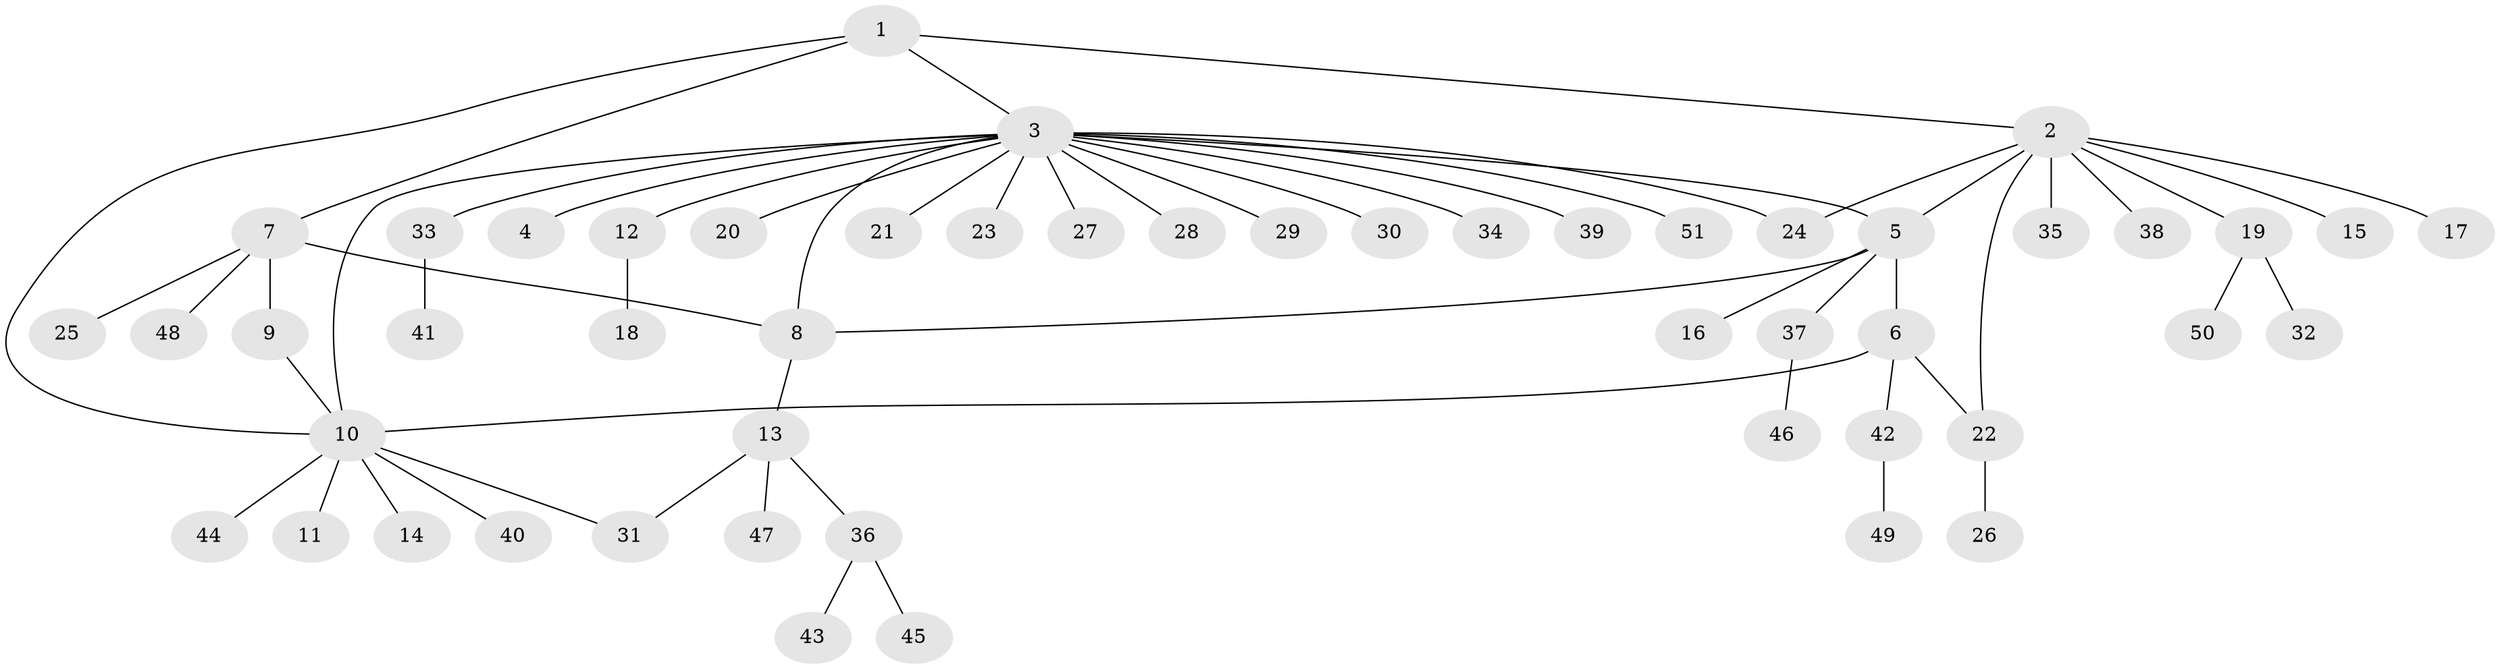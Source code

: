 // Generated by graph-tools (version 1.1) at 2025/50/03/09/25 03:50:30]
// undirected, 51 vertices, 59 edges
graph export_dot {
graph [start="1"]
  node [color=gray90,style=filled];
  1;
  2;
  3;
  4;
  5;
  6;
  7;
  8;
  9;
  10;
  11;
  12;
  13;
  14;
  15;
  16;
  17;
  18;
  19;
  20;
  21;
  22;
  23;
  24;
  25;
  26;
  27;
  28;
  29;
  30;
  31;
  32;
  33;
  34;
  35;
  36;
  37;
  38;
  39;
  40;
  41;
  42;
  43;
  44;
  45;
  46;
  47;
  48;
  49;
  50;
  51;
  1 -- 2;
  1 -- 3;
  1 -- 7;
  1 -- 10;
  2 -- 5;
  2 -- 15;
  2 -- 17;
  2 -- 19;
  2 -- 22;
  2 -- 24;
  2 -- 35;
  2 -- 38;
  3 -- 4;
  3 -- 5;
  3 -- 8;
  3 -- 10;
  3 -- 12;
  3 -- 20;
  3 -- 21;
  3 -- 23;
  3 -- 24;
  3 -- 27;
  3 -- 28;
  3 -- 29;
  3 -- 30;
  3 -- 33;
  3 -- 34;
  3 -- 39;
  3 -- 51;
  5 -- 6;
  5 -- 8;
  5 -- 16;
  5 -- 37;
  6 -- 10;
  6 -- 22;
  6 -- 42;
  7 -- 8;
  7 -- 9;
  7 -- 25;
  7 -- 48;
  8 -- 13;
  9 -- 10;
  10 -- 11;
  10 -- 14;
  10 -- 31;
  10 -- 40;
  10 -- 44;
  12 -- 18;
  13 -- 31;
  13 -- 36;
  13 -- 47;
  19 -- 32;
  19 -- 50;
  22 -- 26;
  33 -- 41;
  36 -- 43;
  36 -- 45;
  37 -- 46;
  42 -- 49;
}
